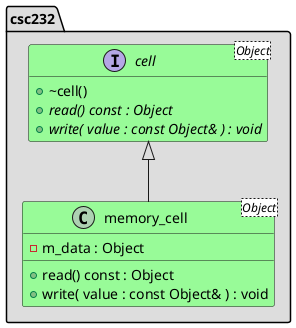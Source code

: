 @startuml
'https://plantuml.com/class-diagram
set separator ::

hide fields
skinparam class {
BackgroundColor PaleGreen
}

namespace csc232 #DDDDDD {
}

interface csc232::cell<Object> {
+ ~cell()
+ {abstract} read() const : Object
+ {abstract} write( value : const Object& ) : void
}

csc232::cell <|-- csc232::memory_cell

class csc232::memory_cell<Object> {
- m_data : Object
+ read() const : Object
+ write( value : const Object& ) : void
}

show memory_cell fields

@enduml
